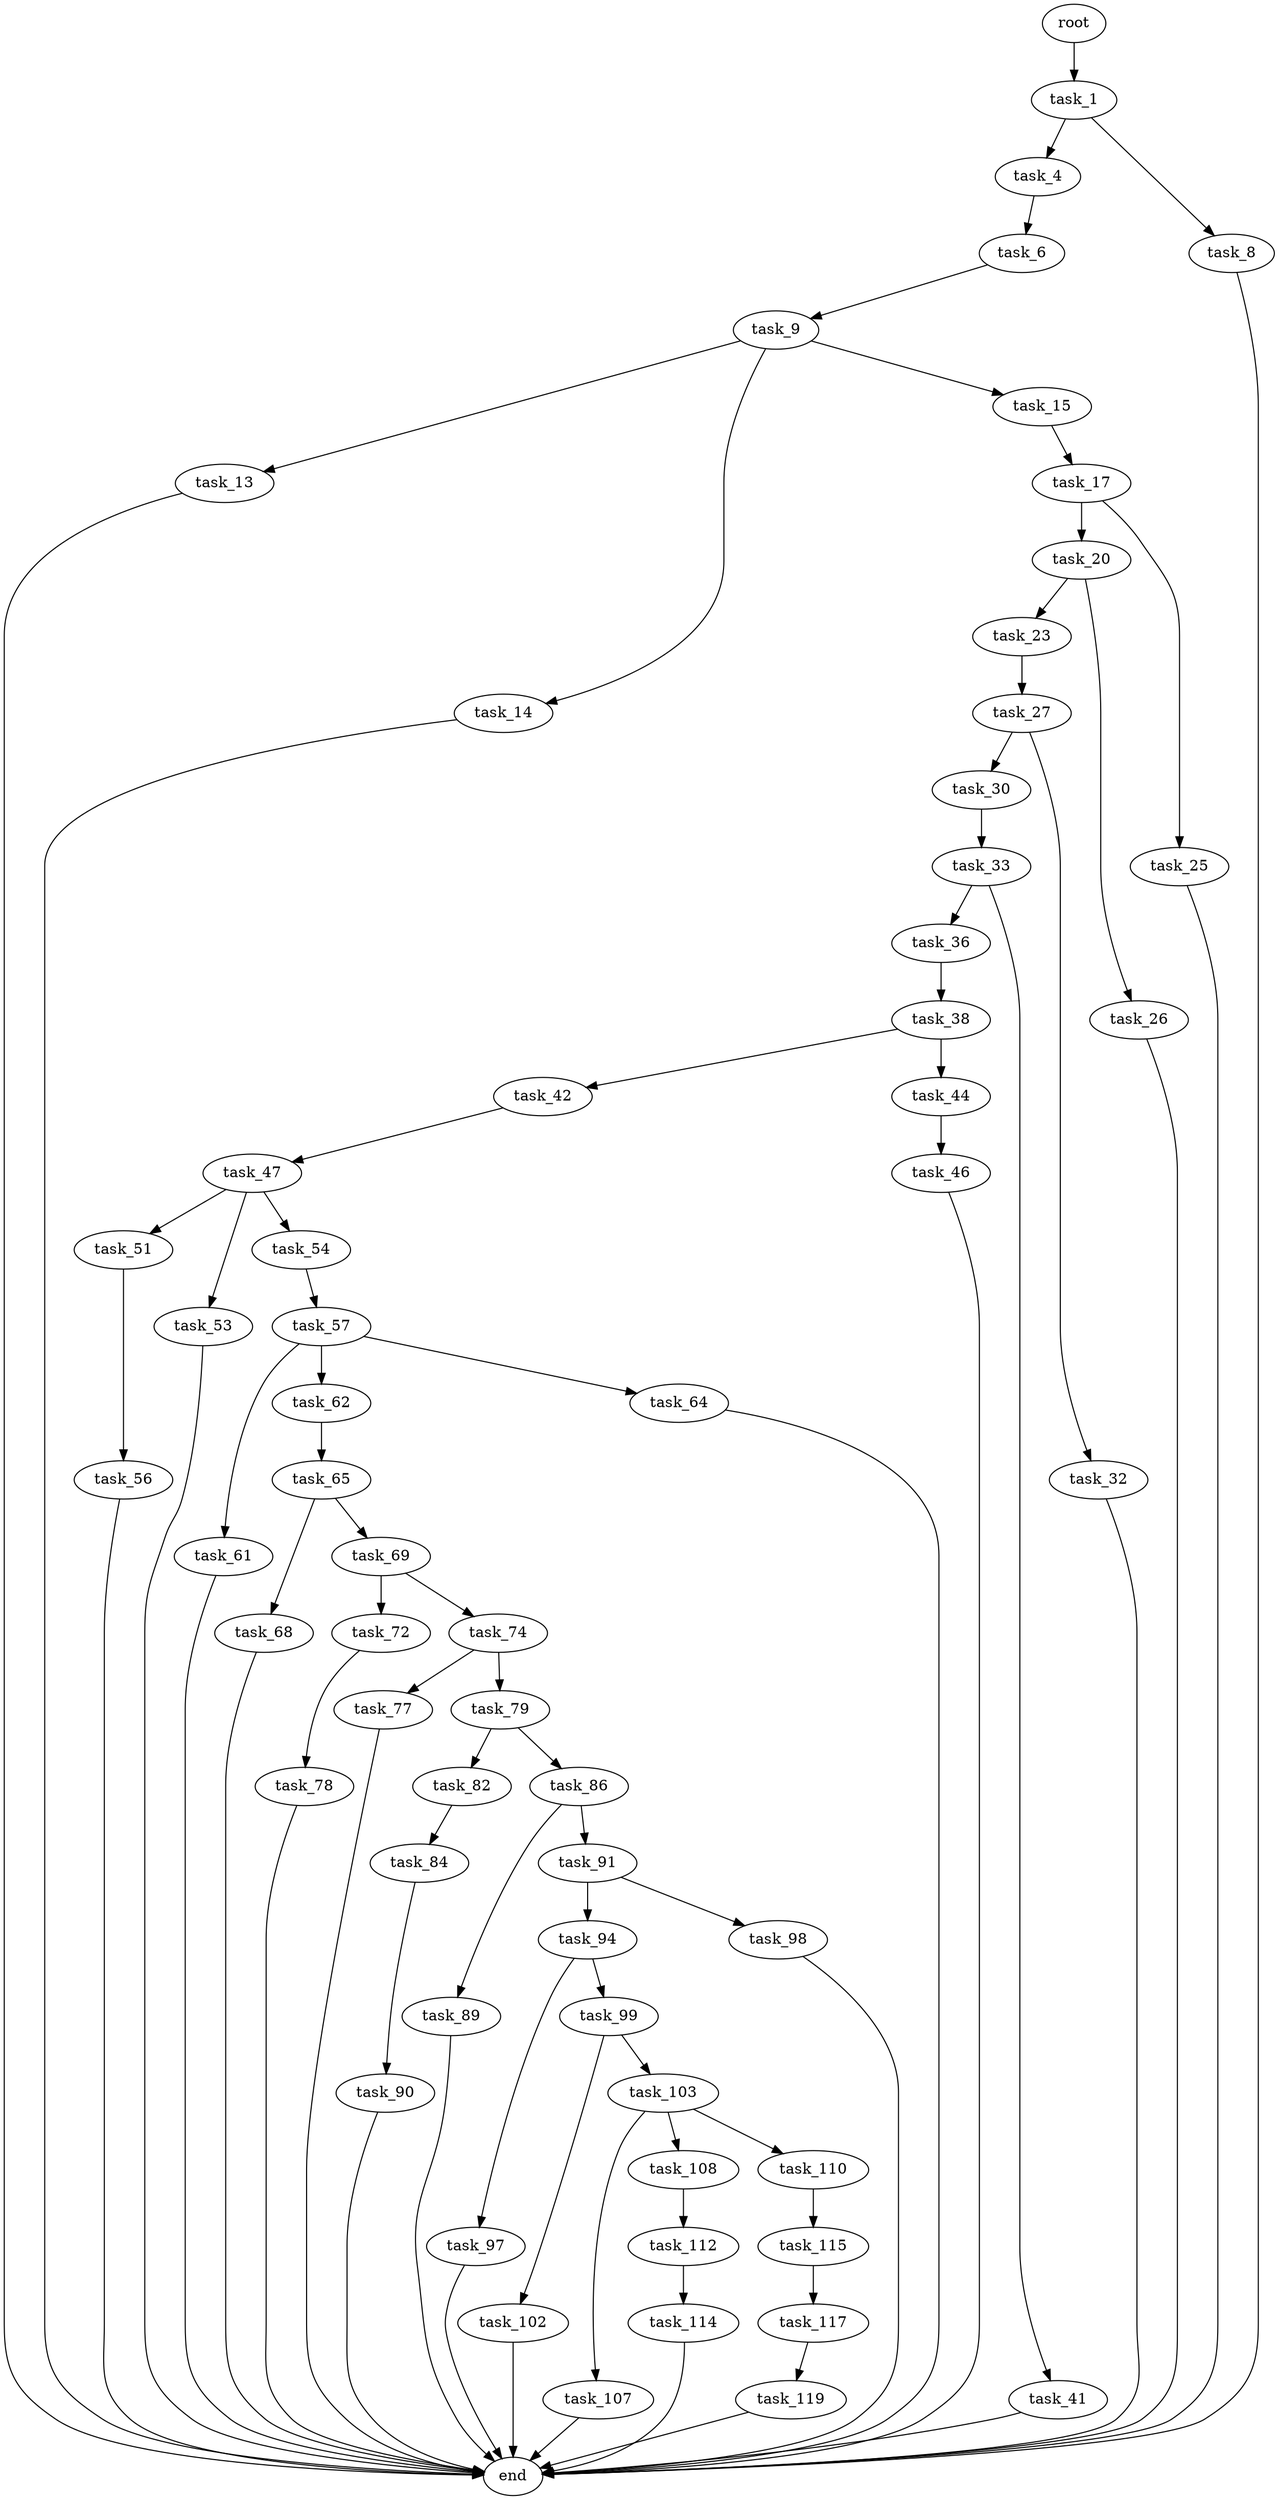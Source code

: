digraph G {
  root [size="0.000000"];
  task_1 [size="38057732842.000000"];
  task_4 [size="13478740063.000000"];
  task_6 [size="368293445632.000000"];
  task_8 [size="33594392364.000000"];
  task_9 [size="16532528600.000000"];
  task_13 [size="28991029248.000000"];
  task_14 [size="28991029248.000000"];
  task_15 [size="707064908.000000"];
  task_17 [size="1009056239015.000000"];
  task_20 [size="5070305260.000000"];
  task_23 [size="28991029248.000000"];
  task_25 [size="313282460692.000000"];
  task_26 [size="368293445632.000000"];
  task_27 [size="19433864746.000000"];
  task_30 [size="285029668851.000000"];
  task_32 [size="2732141835.000000"];
  task_33 [size="549755813888.000000"];
  task_36 [size="782757789696.000000"];
  task_38 [size="55118999741.000000"];
  task_41 [size="28991029248.000000"];
  task_42 [size="1073741824000.000000"];
  task_44 [size="1038535290.000000"];
  task_46 [size="9025067893.000000"];
  task_47 [size="504403892078.000000"];
  task_51 [size="231928233984.000000"];
  task_53 [size="28991029248.000000"];
  task_54 [size="14319007930.000000"];
  task_56 [size="368293445632.000000"];
  task_57 [size="17651351979.000000"];
  task_61 [size="43262143545.000000"];
  task_62 [size="68719476736.000000"];
  task_64 [size="160233776718.000000"];
  task_65 [size="6047282232.000000"];
  task_68 [size="36864244985.000000"];
  task_69 [size="132654350794.000000"];
  task_72 [size="773207456131.000000"];
  task_74 [size="16226508108.000000"];
  task_77 [size="11283689609.000000"];
  task_78 [size="549755813888.000000"];
  task_79 [size="110470347500.000000"];
  task_82 [size="364936948549.000000"];
  task_84 [size="81628890600.000000"];
  task_86 [size="144861735957.000000"];
  task_89 [size="284298527120.000000"];
  task_90 [size="782757789696.000000"];
  task_91 [size="230263194277.000000"];
  task_94 [size="15410872595.000000"];
  task_97 [size="66966226240.000000"];
  task_98 [size="279659288716.000000"];
  task_99 [size="134217728000.000000"];
  task_102 [size="1322077110.000000"];
  task_103 [size="2132565321.000000"];
  task_107 [size="4398376544.000000"];
  task_108 [size="134217728000.000000"];
  task_110 [size="549755813888.000000"];
  task_112 [size="28991029248.000000"];
  task_114 [size="27586630216.000000"];
  task_115 [size="823122273608.000000"];
  task_117 [size="549104625773.000000"];
  task_119 [size="716690219.000000"];
  end [size="0.000000"];

  root -> task_1 [size="1.000000"];
  task_1 -> task_4 [size="33554432.000000"];
  task_1 -> task_8 [size="33554432.000000"];
  task_4 -> task_6 [size="411041792.000000"];
  task_6 -> task_9 [size="411041792.000000"];
  task_8 -> end [size="1.000000"];
  task_9 -> task_13 [size="838860800.000000"];
  task_9 -> task_14 [size="838860800.000000"];
  task_9 -> task_15 [size="838860800.000000"];
  task_13 -> end [size="1.000000"];
  task_14 -> end [size="1.000000"];
  task_15 -> task_17 [size="33554432.000000"];
  task_17 -> task_20 [size="679477248.000000"];
  task_17 -> task_25 [size="679477248.000000"];
  task_20 -> task_23 [size="134217728.000000"];
  task_20 -> task_26 [size="134217728.000000"];
  task_23 -> task_27 [size="75497472.000000"];
  task_25 -> end [size="1.000000"];
  task_26 -> end [size="1.000000"];
  task_27 -> task_30 [size="33554432.000000"];
  task_27 -> task_32 [size="33554432.000000"];
  task_30 -> task_33 [size="301989888.000000"];
  task_32 -> end [size="1.000000"];
  task_33 -> task_36 [size="536870912.000000"];
  task_33 -> task_41 [size="536870912.000000"];
  task_36 -> task_38 [size="679477248.000000"];
  task_38 -> task_42 [size="134217728.000000"];
  task_38 -> task_44 [size="134217728.000000"];
  task_41 -> end [size="1.000000"];
  task_42 -> task_47 [size="838860800.000000"];
  task_44 -> task_46 [size="33554432.000000"];
  task_46 -> end [size="1.000000"];
  task_47 -> task_51 [size="411041792.000000"];
  task_47 -> task_53 [size="411041792.000000"];
  task_47 -> task_54 [size="411041792.000000"];
  task_51 -> task_56 [size="301989888.000000"];
  task_53 -> end [size="1.000000"];
  task_54 -> task_57 [size="411041792.000000"];
  task_56 -> end [size="1.000000"];
  task_57 -> task_61 [size="75497472.000000"];
  task_57 -> task_62 [size="75497472.000000"];
  task_57 -> task_64 [size="75497472.000000"];
  task_61 -> end [size="1.000000"];
  task_62 -> task_65 [size="134217728.000000"];
  task_64 -> end [size="1.000000"];
  task_65 -> task_68 [size="33554432.000000"];
  task_65 -> task_69 [size="33554432.000000"];
  task_68 -> end [size="1.000000"];
  task_69 -> task_72 [size="301989888.000000"];
  task_69 -> task_74 [size="301989888.000000"];
  task_72 -> task_78 [size="536870912.000000"];
  task_74 -> task_77 [size="301989888.000000"];
  task_74 -> task_79 [size="301989888.000000"];
  task_77 -> end [size="1.000000"];
  task_78 -> end [size="1.000000"];
  task_79 -> task_82 [size="134217728.000000"];
  task_79 -> task_86 [size="134217728.000000"];
  task_82 -> task_84 [size="301989888.000000"];
  task_84 -> task_90 [size="75497472.000000"];
  task_86 -> task_89 [size="134217728.000000"];
  task_86 -> task_91 [size="134217728.000000"];
  task_89 -> end [size="1.000000"];
  task_90 -> end [size="1.000000"];
  task_91 -> task_94 [size="301989888.000000"];
  task_91 -> task_98 [size="301989888.000000"];
  task_94 -> task_97 [size="301989888.000000"];
  task_94 -> task_99 [size="301989888.000000"];
  task_97 -> end [size="1.000000"];
  task_98 -> end [size="1.000000"];
  task_99 -> task_102 [size="209715200.000000"];
  task_99 -> task_103 [size="209715200.000000"];
  task_102 -> end [size="1.000000"];
  task_103 -> task_107 [size="33554432.000000"];
  task_103 -> task_108 [size="33554432.000000"];
  task_103 -> task_110 [size="33554432.000000"];
  task_107 -> end [size="1.000000"];
  task_108 -> task_112 [size="209715200.000000"];
  task_110 -> task_115 [size="536870912.000000"];
  task_112 -> task_114 [size="75497472.000000"];
  task_114 -> end [size="1.000000"];
  task_115 -> task_117 [size="679477248.000000"];
  task_117 -> task_119 [size="536870912.000000"];
  task_119 -> end [size="1.000000"];
}
